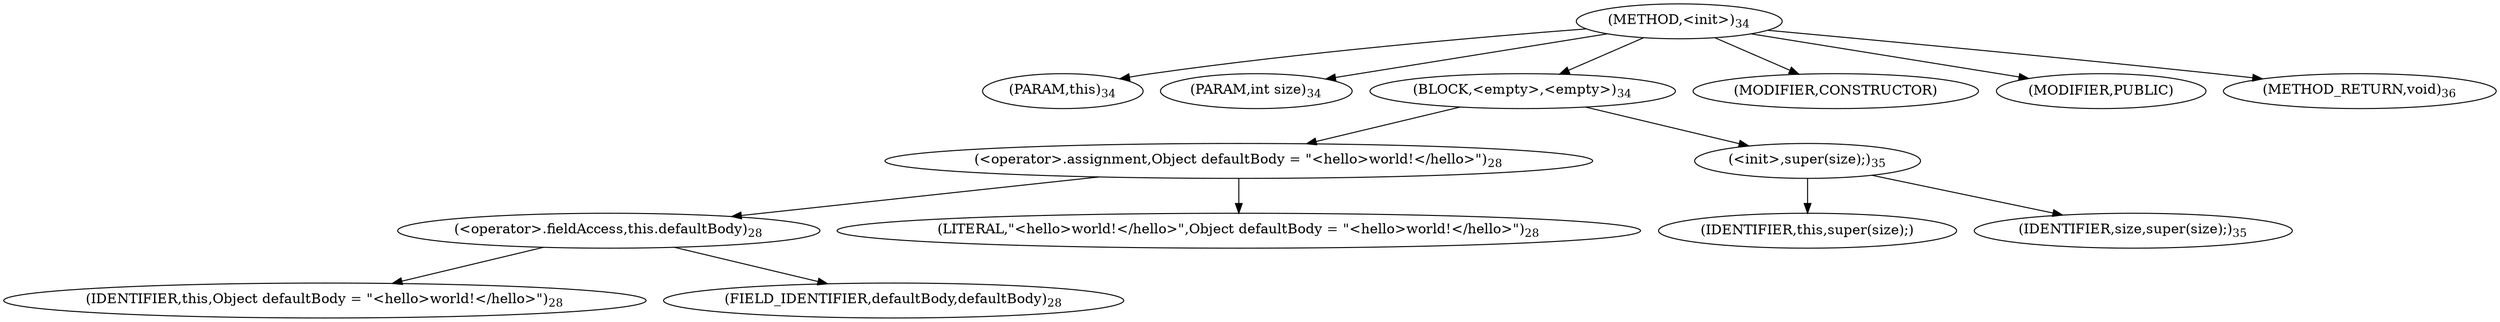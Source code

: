 digraph "&lt;init&gt;" {  
"33" [label = <(METHOD,&lt;init&gt;)<SUB>34</SUB>> ]
"4" [label = <(PARAM,this)<SUB>34</SUB>> ]
"34" [label = <(PARAM,int size)<SUB>34</SUB>> ]
"35" [label = <(BLOCK,&lt;empty&gt;,&lt;empty&gt;)<SUB>34</SUB>> ]
"36" [label = <(&lt;operator&gt;.assignment,Object defaultBody = &quot;&lt;hello&gt;world!&lt;/hello&gt;&quot;)<SUB>28</SUB>> ]
"37" [label = <(&lt;operator&gt;.fieldAccess,this.defaultBody)<SUB>28</SUB>> ]
"38" [label = <(IDENTIFIER,this,Object defaultBody = &quot;&lt;hello&gt;world!&lt;/hello&gt;&quot;)<SUB>28</SUB>> ]
"39" [label = <(FIELD_IDENTIFIER,defaultBody,defaultBody)<SUB>28</SUB>> ]
"40" [label = <(LITERAL,&quot;&lt;hello&gt;world!&lt;/hello&gt;&quot;,Object defaultBody = &quot;&lt;hello&gt;world!&lt;/hello&gt;&quot;)<SUB>28</SUB>> ]
"41" [label = <(&lt;init&gt;,super(size);)<SUB>35</SUB>> ]
"3" [label = <(IDENTIFIER,this,super(size);)> ]
"42" [label = <(IDENTIFIER,size,super(size);)<SUB>35</SUB>> ]
"43" [label = <(MODIFIER,CONSTRUCTOR)> ]
"44" [label = <(MODIFIER,PUBLIC)> ]
"45" [label = <(METHOD_RETURN,void)<SUB>36</SUB>> ]
  "33" -> "4" 
  "33" -> "34" 
  "33" -> "35" 
  "33" -> "43" 
  "33" -> "44" 
  "33" -> "45" 
  "35" -> "36" 
  "35" -> "41" 
  "36" -> "37" 
  "36" -> "40" 
  "37" -> "38" 
  "37" -> "39" 
  "41" -> "3" 
  "41" -> "42" 
}
